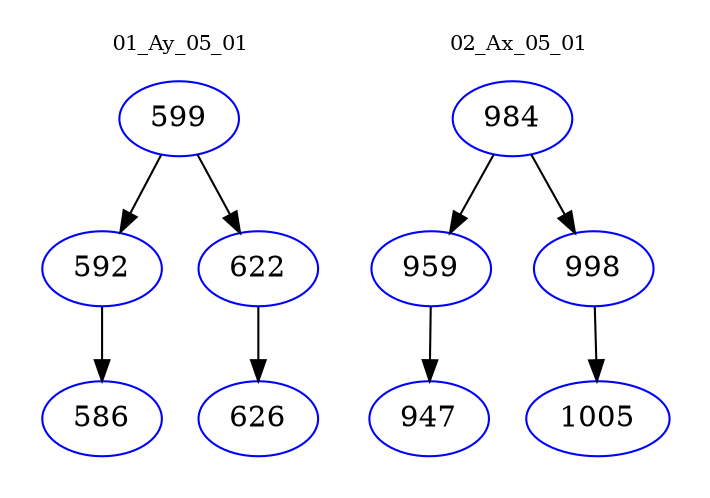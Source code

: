 digraph{
subgraph cluster_0 {
color = white
label = "01_Ay_05_01";
fontsize=10;
T0_599 [label="599", color="blue"]
T0_599 -> T0_592 [color="black"]
T0_592 [label="592", color="blue"]
T0_592 -> T0_586 [color="black"]
T0_586 [label="586", color="blue"]
T0_599 -> T0_622 [color="black"]
T0_622 [label="622", color="blue"]
T0_622 -> T0_626 [color="black"]
T0_626 [label="626", color="blue"]
}
subgraph cluster_1 {
color = white
label = "02_Ax_05_01";
fontsize=10;
T1_984 [label="984", color="blue"]
T1_984 -> T1_959 [color="black"]
T1_959 [label="959", color="blue"]
T1_959 -> T1_947 [color="black"]
T1_947 [label="947", color="blue"]
T1_984 -> T1_998 [color="black"]
T1_998 [label="998", color="blue"]
T1_998 -> T1_1005 [color="black"]
T1_1005 [label="1005", color="blue"]
}
}
